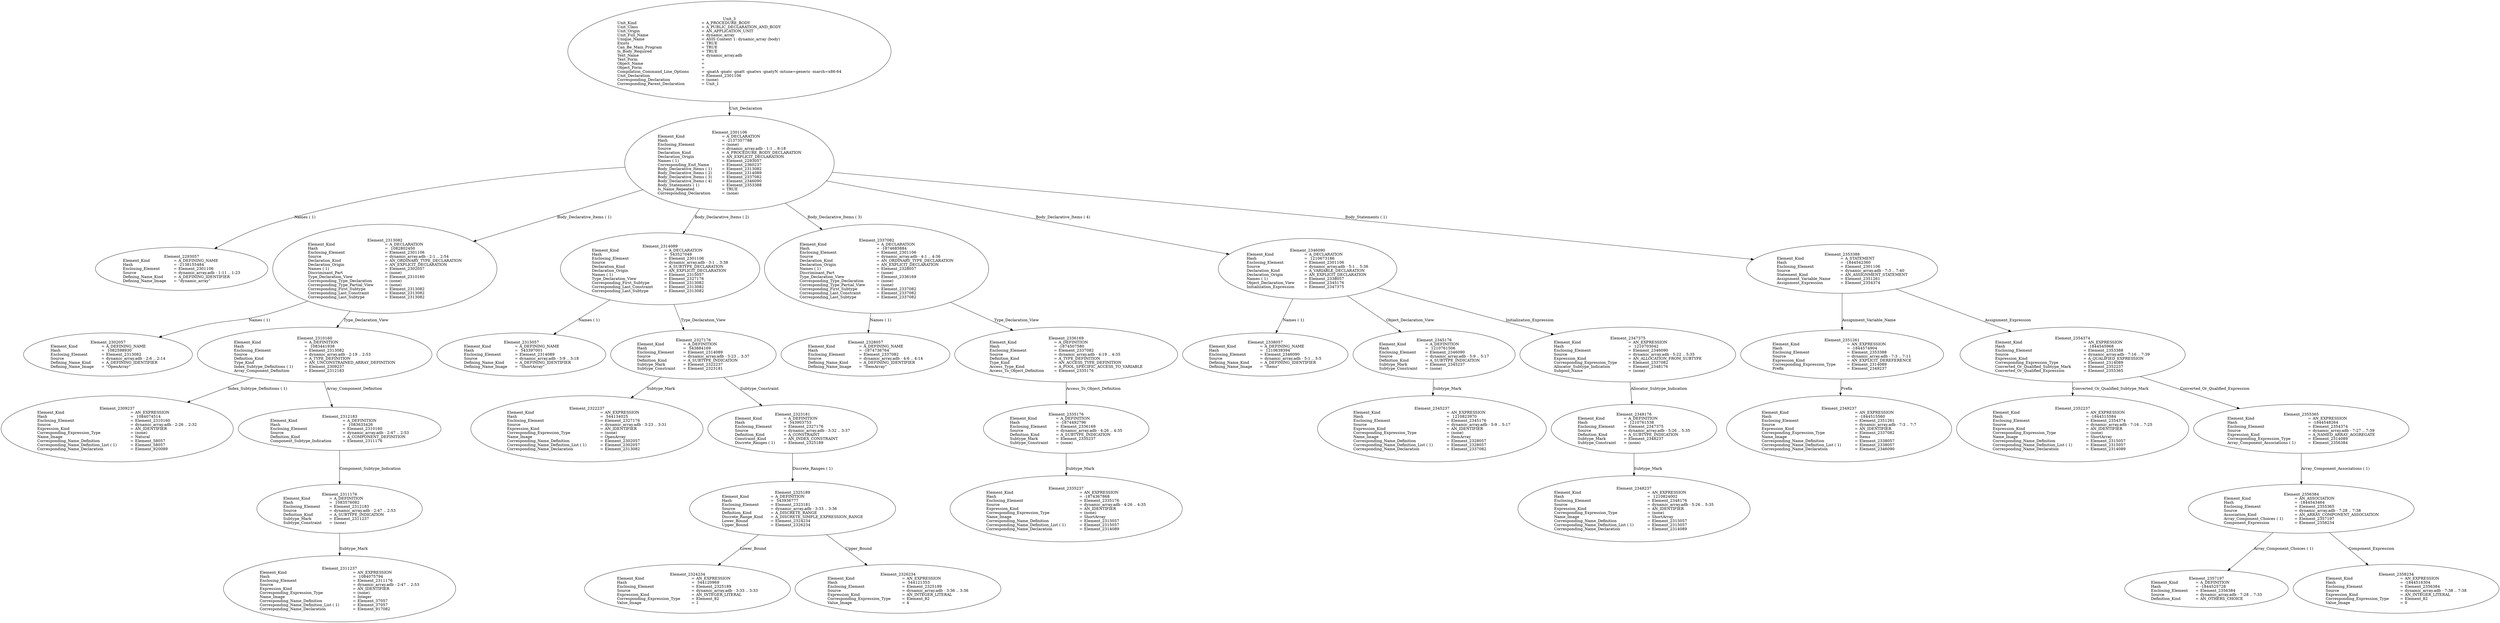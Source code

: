 digraph "dynamic_array.adt" {
  Unit_3 -> Element_2301106
      [ label=Unit_Declaration ];
  Unit_3
      [ label=<<TABLE BORDER="0" CELLBORDER="0" CELLSPACING="0" CELLPADDING="0"> 
          <TR><TD COLSPAN="3">Unit_3</TD></TR>
          <TR><TD ALIGN="LEFT">Unit_Kind   </TD><TD> = </TD><TD ALIGN="LEFT">A_PROCEDURE_BODY</TD></TR>
          <TR><TD ALIGN="LEFT">Unit_Class   </TD><TD> = </TD><TD ALIGN="LEFT">A_PUBLIC_DECLARATION_AND_BODY</TD></TR>
          <TR><TD ALIGN="LEFT">Unit_Origin   </TD><TD> = </TD><TD ALIGN="LEFT">AN_APPLICATION_UNIT</TD></TR>
          <TR><TD ALIGN="LEFT">Unit_Full_Name    </TD><TD> = </TD><TD ALIGN="LEFT">dynamic_array</TD></TR>
          <TR><TD ALIGN="LEFT">Unique_Name   </TD><TD> = </TD><TD ALIGN="LEFT">ASIS Context 1: dynamic_array (body)</TD></TR>
          <TR><TD ALIGN="LEFT">Exists  </TD><TD> = </TD><TD ALIGN="LEFT">TRUE</TD></TR>
          <TR><TD ALIGN="LEFT">Can_Be_Main_Program     </TD><TD> = </TD><TD ALIGN="LEFT">TRUE</TD></TR>
          <TR><TD ALIGN="LEFT">Is_Body_Required     </TD><TD> = </TD><TD ALIGN="LEFT">TRUE</TD></TR>
          <TR><TD ALIGN="LEFT">Text_Name   </TD><TD> = </TD><TD ALIGN="LEFT">dynamic_array.adb</TD></TR>
          <TR><TD ALIGN="LEFT">Text_Form   </TD><TD> = </TD><TD ALIGN="LEFT"></TD></TR>
          <TR><TD ALIGN="LEFT">Object_Name   </TD><TD> = </TD><TD ALIGN="LEFT"></TD></TR>
          <TR><TD ALIGN="LEFT">Object_Form   </TD><TD> = </TD><TD ALIGN="LEFT"></TD></TR>
          <TR><TD ALIGN="LEFT">Compilation_Command_Line_Options         </TD><TD> = </TD><TD ALIGN="LEFT">-gnatA -gnatc -gnatt -gnatws -gnatyN -mtune=generic -march=x86-64</TD></TR>
          <TR><TD ALIGN="LEFT">Unit_Declaration     </TD><TD> = </TD><TD ALIGN="LEFT">Element_2301106</TD></TR>
          <TR><TD ALIGN="LEFT">Corresponding_Declaration       </TD><TD> = </TD><TD ALIGN="LEFT">(none)</TD></TR>
          <TR><TD ALIGN="LEFT">Corresponding_Parent_Declaration         </TD><TD> = </TD><TD ALIGN="LEFT">Unit_1</TD></TR>
          </TABLE>> ];
  Element_2301106 -> Element_2293057
      [ label="Names ( 1)" ];
  Element_2301106 -> Element_2313082
      [ label="Body_Declarative_Items ( 1)" ];
  Element_2301106 -> Element_2314089
      [ label="Body_Declarative_Items ( 2)" ];
  Element_2301106 -> Element_2337082
      [ label="Body_Declarative_Items ( 3)" ];
  Element_2301106 -> Element_2346090
      [ label="Body_Declarative_Items ( 4)" ];
  Element_2301106 -> Element_2353388
      [ label="Body_Statements ( 1)" ];
  Element_2301106
      [ label=<<TABLE BORDER="0" CELLBORDER="0" CELLSPACING="0" CELLPADDING="0"> 
          <TR><TD COLSPAN="3">Element_2301106</TD></TR>
          <TR><TD ALIGN="LEFT">Element_Kind    </TD><TD> = </TD><TD ALIGN="LEFT">A_DECLARATION</TD></TR>
          <TR><TD ALIGN="LEFT">Hash  </TD><TD> = </TD><TD ALIGN="LEFT">-2137357788</TD></TR>
          <TR><TD ALIGN="LEFT">Enclosing_Element     </TD><TD> = </TD><TD ALIGN="LEFT">(none)</TD></TR>
          <TR><TD ALIGN="LEFT">Source  </TD><TD> = </TD><TD ALIGN="LEFT">dynamic_array.adb - 1:1 .. 8:18</TD></TR>
          <TR><TD ALIGN="LEFT">Declaration_Kind     </TD><TD> = </TD><TD ALIGN="LEFT">A_PROCEDURE_BODY_DECLARATION</TD></TR>
          <TR><TD ALIGN="LEFT">Declaration_Origin     </TD><TD> = </TD><TD ALIGN="LEFT">AN_EXPLICIT_DECLARATION</TD></TR>
          <TR><TD ALIGN="LEFT">Names ( 1)   </TD><TD> = </TD><TD ALIGN="LEFT">Element_2293057</TD></TR>
          <TR><TD ALIGN="LEFT">Corresponding_End_Name      </TD><TD> = </TD><TD ALIGN="LEFT">Element_2360237</TD></TR>
          <TR><TD ALIGN="LEFT">Body_Declarative_Items ( 1)       </TD><TD> = </TD><TD ALIGN="LEFT">Element_2313082</TD></TR>
          <TR><TD ALIGN="LEFT">Body_Declarative_Items ( 2)       </TD><TD> = </TD><TD ALIGN="LEFT">Element_2314089</TD></TR>
          <TR><TD ALIGN="LEFT">Body_Declarative_Items ( 3)       </TD><TD> = </TD><TD ALIGN="LEFT">Element_2337082</TD></TR>
          <TR><TD ALIGN="LEFT">Body_Declarative_Items ( 4)       </TD><TD> = </TD><TD ALIGN="LEFT">Element_2346090</TD></TR>
          <TR><TD ALIGN="LEFT">Body_Statements ( 1)      </TD><TD> = </TD><TD ALIGN="LEFT">Element_2353388</TD></TR>
          <TR><TD ALIGN="LEFT">Is_Name_Repeated     </TD><TD> = </TD><TD ALIGN="LEFT">TRUE</TD></TR>
          <TR><TD ALIGN="LEFT">Corresponding_Declaration       </TD><TD> = </TD><TD ALIGN="LEFT">(none)</TD></TR>
          </TABLE>> ];
  Element_2293057
      [ label=<<TABLE BORDER="0" CELLBORDER="0" CELLSPACING="0" CELLPADDING="0"> 
          <TR><TD COLSPAN="3">Element_2293057</TD></TR>
          <TR><TD ALIGN="LEFT">Element_Kind    </TD><TD> = </TD><TD ALIGN="LEFT">A_DEFINING_NAME</TD></TR>
          <TR><TD ALIGN="LEFT">Hash  </TD><TD> = </TD><TD ALIGN="LEFT">-2138155484</TD></TR>
          <TR><TD ALIGN="LEFT">Enclosing_Element     </TD><TD> = </TD><TD ALIGN="LEFT">Element_2301106</TD></TR>
          <TR><TD ALIGN="LEFT">Source  </TD><TD> = </TD><TD ALIGN="LEFT">dynamic_array.adb - 1:11 .. 1:23</TD></TR>
          <TR><TD ALIGN="LEFT">Defining_Name_Kind     </TD><TD> = </TD><TD ALIGN="LEFT">A_DEFINING_IDENTIFIER</TD></TR>
          <TR><TD ALIGN="LEFT">Defining_Name_Image     </TD><TD> = </TD><TD ALIGN="LEFT">"dynamic_array"</TD></TR>
          </TABLE>> ];
  Element_2313082 -> Element_2302057
      [ label="Names ( 1)" ];
  Element_2313082 -> Element_2310160
      [ label=Type_Declaration_View ];
  Element_2313082
      [ label=<<TABLE BORDER="0" CELLBORDER="0" CELLSPACING="0" CELLPADDING="0"> 
          <TR><TD COLSPAN="3">Element_2313082</TD></TR>
          <TR><TD ALIGN="LEFT">Element_Kind    </TD><TD> = </TD><TD ALIGN="LEFT">A_DECLARATION</TD></TR>
          <TR><TD ALIGN="LEFT">Hash  </TD><TD> = </TD><TD ALIGN="LEFT"> 1082802450</TD></TR>
          <TR><TD ALIGN="LEFT">Enclosing_Element     </TD><TD> = </TD><TD ALIGN="LEFT">Element_2301106</TD></TR>
          <TR><TD ALIGN="LEFT">Source  </TD><TD> = </TD><TD ALIGN="LEFT">dynamic_array.adb - 2:1 .. 2:54</TD></TR>
          <TR><TD ALIGN="LEFT">Declaration_Kind     </TD><TD> = </TD><TD ALIGN="LEFT">AN_ORDINARY_TYPE_DECLARATION</TD></TR>
          <TR><TD ALIGN="LEFT">Declaration_Origin     </TD><TD> = </TD><TD ALIGN="LEFT">AN_EXPLICIT_DECLARATION</TD></TR>
          <TR><TD ALIGN="LEFT">Names ( 1)   </TD><TD> = </TD><TD ALIGN="LEFT">Element_2302057</TD></TR>
          <TR><TD ALIGN="LEFT">Discriminant_Part     </TD><TD> = </TD><TD ALIGN="LEFT">(none)</TD></TR>
          <TR><TD ALIGN="LEFT">Type_Declaration_View      </TD><TD> = </TD><TD ALIGN="LEFT">Element_2310160</TD></TR>
          <TR><TD ALIGN="LEFT">Corresponding_Type_Declaration        </TD><TD> = </TD><TD ALIGN="LEFT">(none)</TD></TR>
          <TR><TD ALIGN="LEFT">Corresponding_Type_Partial_View        </TD><TD> = </TD><TD ALIGN="LEFT">(none)</TD></TR>
          <TR><TD ALIGN="LEFT">Corresponding_First_Subtype       </TD><TD> = </TD><TD ALIGN="LEFT">Element_2313082</TD></TR>
          <TR><TD ALIGN="LEFT">Corresponding_Last_Constraint        </TD><TD> = </TD><TD ALIGN="LEFT">Element_2313082</TD></TR>
          <TR><TD ALIGN="LEFT">Corresponding_Last_Subtype       </TD><TD> = </TD><TD ALIGN="LEFT">Element_2313082</TD></TR>
          </TABLE>> ];
  Element_2302057
      [ label=<<TABLE BORDER="0" CELLBORDER="0" CELLSPACING="0" CELLPADDING="0"> 
          <TR><TD COLSPAN="3">Element_2302057</TD></TR>
          <TR><TD ALIGN="LEFT">Element_Kind    </TD><TD> = </TD><TD ALIGN="LEFT">A_DEFINING_NAME</TD></TR>
          <TR><TD ALIGN="LEFT">Hash  </TD><TD> = </TD><TD ALIGN="LEFT"> 1082598930</TD></TR>
          <TR><TD ALIGN="LEFT">Enclosing_Element     </TD><TD> = </TD><TD ALIGN="LEFT">Element_2313082</TD></TR>
          <TR><TD ALIGN="LEFT">Source  </TD><TD> = </TD><TD ALIGN="LEFT">dynamic_array.adb - 2:6 .. 2:14</TD></TR>
          <TR><TD ALIGN="LEFT">Defining_Name_Kind     </TD><TD> = </TD><TD ALIGN="LEFT">A_DEFINING_IDENTIFIER</TD></TR>
          <TR><TD ALIGN="LEFT">Defining_Name_Image     </TD><TD> = </TD><TD ALIGN="LEFT">"OpenArray"</TD></TR>
          </TABLE>> ];
  Element_2310160 -> Element_2309237
      [ label="Index_Subtype_Definitions ( 1)" ];
  Element_2310160 -> Element_2312183
      [ label=Array_Component_Definition ];
  Element_2310160
      [ label=<<TABLE BORDER="0" CELLBORDER="0" CELLSPACING="0" CELLPADDING="0"> 
          <TR><TD COLSPAN="3">Element_2310160</TD></TR>
          <TR><TD ALIGN="LEFT">Element_Kind    </TD><TD> = </TD><TD ALIGN="LEFT">A_DEFINITION</TD></TR>
          <TR><TD ALIGN="LEFT">Hash  </TD><TD> = </TD><TD ALIGN="LEFT"> 1083441938</TD></TR>
          <TR><TD ALIGN="LEFT">Enclosing_Element     </TD><TD> = </TD><TD ALIGN="LEFT">Element_2313082</TD></TR>
          <TR><TD ALIGN="LEFT">Source  </TD><TD> = </TD><TD ALIGN="LEFT">dynamic_array.adb - 2:19 .. 2:53</TD></TR>
          <TR><TD ALIGN="LEFT">Definition_Kind    </TD><TD> = </TD><TD ALIGN="LEFT">A_TYPE_DEFINITION</TD></TR>
          <TR><TD ALIGN="LEFT">Type_Kind   </TD><TD> = </TD><TD ALIGN="LEFT">AN_UNCONSTRAINED_ARRAY_DEFINITION</TD></TR>
          <TR><TD ALIGN="LEFT">Index_Subtype_Definitions ( 1)        </TD><TD> = </TD><TD ALIGN="LEFT">Element_2309237</TD></TR>
          <TR><TD ALIGN="LEFT">Array_Component_Definition       </TD><TD> = </TD><TD ALIGN="LEFT">Element_2312183</TD></TR>
          </TABLE>> ];
  Element_2309237
      [ label=<<TABLE BORDER="0" CELLBORDER="0" CELLSPACING="0" CELLPADDING="0"> 
          <TR><TD COLSPAN="3">Element_2309237</TD></TR>
          <TR><TD ALIGN="LEFT">Element_Kind    </TD><TD> = </TD><TD ALIGN="LEFT">AN_EXPRESSION</TD></TR>
          <TR><TD ALIGN="LEFT">Hash  </TD><TD> = </TD><TD ALIGN="LEFT"> 1084074514</TD></TR>
          <TR><TD ALIGN="LEFT">Enclosing_Element     </TD><TD> = </TD><TD ALIGN="LEFT">Element_2310160</TD></TR>
          <TR><TD ALIGN="LEFT">Source  </TD><TD> = </TD><TD ALIGN="LEFT">dynamic_array.adb - 2:26 .. 2:32</TD></TR>
          <TR><TD ALIGN="LEFT">Expression_Kind    </TD><TD> = </TD><TD ALIGN="LEFT">AN_IDENTIFIER</TD></TR>
          <TR><TD ALIGN="LEFT">Corresponding_Expression_Type        </TD><TD> = </TD><TD ALIGN="LEFT">(none)</TD></TR>
          <TR><TD ALIGN="LEFT">Name_Image   </TD><TD> = </TD><TD ALIGN="LEFT">Natural</TD></TR>
          <TR><TD ALIGN="LEFT">Corresponding_Name_Definition        </TD><TD> = </TD><TD ALIGN="LEFT">Element_58057</TD></TR>
          <TR><TD ALIGN="LEFT">Corresponding_Name_Definition_List ( 1)          </TD><TD> = </TD><TD ALIGN="LEFT">Element_58057</TD></TR>
          <TR><TD ALIGN="LEFT">Corresponding_Name_Declaration        </TD><TD> = </TD><TD ALIGN="LEFT">Element_920089</TD></TR>
          </TABLE>> ];
  Element_2312183 -> Element_2311176
      [ label=Component_Subtype_Indication ];
  Element_2312183
      [ label=<<TABLE BORDER="0" CELLBORDER="0" CELLSPACING="0" CELLPADDING="0"> 
          <TR><TD COLSPAN="3">Element_2312183</TD></TR>
          <TR><TD ALIGN="LEFT">Element_Kind    </TD><TD> = </TD><TD ALIGN="LEFT">A_DEFINITION</TD></TR>
          <TR><TD ALIGN="LEFT">Hash  </TD><TD> = </TD><TD ALIGN="LEFT"> 1083633426</TD></TR>
          <TR><TD ALIGN="LEFT">Enclosing_Element     </TD><TD> = </TD><TD ALIGN="LEFT">Element_2310160</TD></TR>
          <TR><TD ALIGN="LEFT">Source  </TD><TD> = </TD><TD ALIGN="LEFT">dynamic_array.adb - 2:47 .. 2:53</TD></TR>
          <TR><TD ALIGN="LEFT">Definition_Kind    </TD><TD> = </TD><TD ALIGN="LEFT">A_COMPONENT_DEFINITION</TD></TR>
          <TR><TD ALIGN="LEFT">Component_Subtype_Indication        </TD><TD> = </TD><TD ALIGN="LEFT">Element_2311176</TD></TR>
          </TABLE>> ];
  Element_2311176 -> Element_2311237
      [ label=Subtype_Mark ];
  Element_2311176
      [ label=<<TABLE BORDER="0" CELLBORDER="0" CELLSPACING="0" CELLPADDING="0"> 
          <TR><TD COLSPAN="3">Element_2311176</TD></TR>
          <TR><TD ALIGN="LEFT">Element_Kind    </TD><TD> = </TD><TD ALIGN="LEFT">A_DEFINITION</TD></TR>
          <TR><TD ALIGN="LEFT">Hash  </TD><TD> = </TD><TD ALIGN="LEFT"> 1083576082</TD></TR>
          <TR><TD ALIGN="LEFT">Enclosing_Element     </TD><TD> = </TD><TD ALIGN="LEFT">Element_2312183</TD></TR>
          <TR><TD ALIGN="LEFT">Source  </TD><TD> = </TD><TD ALIGN="LEFT">dynamic_array.adb - 2:47 .. 2:53</TD></TR>
          <TR><TD ALIGN="LEFT">Definition_Kind    </TD><TD> = </TD><TD ALIGN="LEFT">A_SUBTYPE_INDICATION</TD></TR>
          <TR><TD ALIGN="LEFT">Subtype_Mark    </TD><TD> = </TD><TD ALIGN="LEFT">Element_2311237</TD></TR>
          <TR><TD ALIGN="LEFT">Subtype_Constraint     </TD><TD> = </TD><TD ALIGN="LEFT">(none)</TD></TR>
          </TABLE>> ];
  Element_2311237
      [ label=<<TABLE BORDER="0" CELLBORDER="0" CELLSPACING="0" CELLPADDING="0"> 
          <TR><TD COLSPAN="3">Element_2311237</TD></TR>
          <TR><TD ALIGN="LEFT">Element_Kind    </TD><TD> = </TD><TD ALIGN="LEFT">AN_EXPRESSION</TD></TR>
          <TR><TD ALIGN="LEFT">Hash  </TD><TD> = </TD><TD ALIGN="LEFT"> 1084075794</TD></TR>
          <TR><TD ALIGN="LEFT">Enclosing_Element     </TD><TD> = </TD><TD ALIGN="LEFT">Element_2311176</TD></TR>
          <TR><TD ALIGN="LEFT">Source  </TD><TD> = </TD><TD ALIGN="LEFT">dynamic_array.adb - 2:47 .. 2:53</TD></TR>
          <TR><TD ALIGN="LEFT">Expression_Kind    </TD><TD> = </TD><TD ALIGN="LEFT">AN_IDENTIFIER</TD></TR>
          <TR><TD ALIGN="LEFT">Corresponding_Expression_Type        </TD><TD> = </TD><TD ALIGN="LEFT">(none)</TD></TR>
          <TR><TD ALIGN="LEFT">Name_Image   </TD><TD> = </TD><TD ALIGN="LEFT">Integer</TD></TR>
          <TR><TD ALIGN="LEFT">Corresponding_Name_Definition        </TD><TD> = </TD><TD ALIGN="LEFT">Element_37057</TD></TR>
          <TR><TD ALIGN="LEFT">Corresponding_Name_Definition_List ( 1)          </TD><TD> = </TD><TD ALIGN="LEFT">Element_37057</TD></TR>
          <TR><TD ALIGN="LEFT">Corresponding_Name_Declaration        </TD><TD> = </TD><TD ALIGN="LEFT">Element_917082</TD></TR>
          </TABLE>> ];
  Element_2314089 -> Element_2315057
      [ label="Names ( 1)" ];
  Element_2314089 -> Element_2327176
      [ label=Type_Declaration_View ];
  Element_2314089
      [ label=<<TABLE BORDER="0" CELLBORDER="0" CELLSPACING="0" CELLPADDING="0"> 
          <TR><TD COLSPAN="3">Element_2314089</TD></TR>
          <TR><TD ALIGN="LEFT">Element_Kind    </TD><TD> = </TD><TD ALIGN="LEFT">A_DECLARATION</TD></TR>
          <TR><TD ALIGN="LEFT">Hash  </TD><TD> = </TD><TD ALIGN="LEFT"> 543527049</TD></TR>
          <TR><TD ALIGN="LEFT">Enclosing_Element     </TD><TD> = </TD><TD ALIGN="LEFT">Element_2301106</TD></TR>
          <TR><TD ALIGN="LEFT">Source  </TD><TD> = </TD><TD ALIGN="LEFT">dynamic_array.adb - 3:1 .. 3:38</TD></TR>
          <TR><TD ALIGN="LEFT">Declaration_Kind     </TD><TD> = </TD><TD ALIGN="LEFT">A_SUBTYPE_DECLARATION</TD></TR>
          <TR><TD ALIGN="LEFT">Declaration_Origin     </TD><TD> = </TD><TD ALIGN="LEFT">AN_EXPLICIT_DECLARATION</TD></TR>
          <TR><TD ALIGN="LEFT">Names ( 1)   </TD><TD> = </TD><TD ALIGN="LEFT">Element_2315057</TD></TR>
          <TR><TD ALIGN="LEFT">Type_Declaration_View      </TD><TD> = </TD><TD ALIGN="LEFT">Element_2327176</TD></TR>
          <TR><TD ALIGN="LEFT">Corresponding_First_Subtype       </TD><TD> = </TD><TD ALIGN="LEFT">Element_2313082</TD></TR>
          <TR><TD ALIGN="LEFT">Corresponding_Last_Constraint        </TD><TD> = </TD><TD ALIGN="LEFT">Element_2313082</TD></TR>
          <TR><TD ALIGN="LEFT">Corresponding_Last_Subtype       </TD><TD> = </TD><TD ALIGN="LEFT">Element_2313082</TD></TR>
          </TABLE>> ];
  Element_2315057
      [ label=<<TABLE BORDER="0" CELLBORDER="0" CELLSPACING="0" CELLPADDING="0"> 
          <TR><TD COLSPAN="3">Element_2315057</TD></TR>
          <TR><TD ALIGN="LEFT">Element_Kind    </TD><TD> = </TD><TD ALIGN="LEFT">A_DEFINING_NAME</TD></TR>
          <TR><TD ALIGN="LEFT">Hash  </TD><TD> = </TD><TD ALIGN="LEFT"> 543397001</TD></TR>
          <TR><TD ALIGN="LEFT">Enclosing_Element     </TD><TD> = </TD><TD ALIGN="LEFT">Element_2314089</TD></TR>
          <TR><TD ALIGN="LEFT">Source  </TD><TD> = </TD><TD ALIGN="LEFT">dynamic_array.adb - 3:9 .. 3:18</TD></TR>
          <TR><TD ALIGN="LEFT">Defining_Name_Kind     </TD><TD> = </TD><TD ALIGN="LEFT">A_DEFINING_IDENTIFIER</TD></TR>
          <TR><TD ALIGN="LEFT">Defining_Name_Image     </TD><TD> = </TD><TD ALIGN="LEFT">"ShortArray"</TD></TR>
          </TABLE>> ];
  Element_2327176 -> Element_2322237
      [ label=Subtype_Mark ];
  Element_2327176 -> Element_2323181
      [ label=Subtype_Constraint ];
  Element_2327176
      [ label=<<TABLE BORDER="0" CELLBORDER="0" CELLSPACING="0" CELLPADDING="0"> 
          <TR><TD COLSPAN="3">Element_2327176</TD></TR>
          <TR><TD ALIGN="LEFT">Element_Kind    </TD><TD> = </TD><TD ALIGN="LEFT">A_DEFINITION</TD></TR>
          <TR><TD ALIGN="LEFT">Hash  </TD><TD> = </TD><TD ALIGN="LEFT"> 543884169</TD></TR>
          <TR><TD ALIGN="LEFT">Enclosing_Element     </TD><TD> = </TD><TD ALIGN="LEFT">Element_2314089</TD></TR>
          <TR><TD ALIGN="LEFT">Source  </TD><TD> = </TD><TD ALIGN="LEFT">dynamic_array.adb - 3:23 .. 3:37</TD></TR>
          <TR><TD ALIGN="LEFT">Definition_Kind    </TD><TD> = </TD><TD ALIGN="LEFT">A_SUBTYPE_INDICATION</TD></TR>
          <TR><TD ALIGN="LEFT">Subtype_Mark    </TD><TD> = </TD><TD ALIGN="LEFT">Element_2322237</TD></TR>
          <TR><TD ALIGN="LEFT">Subtype_Constraint     </TD><TD> = </TD><TD ALIGN="LEFT">Element_2323181</TD></TR>
          </TABLE>> ];
  Element_2322237
      [ label=<<TABLE BORDER="0" CELLBORDER="0" CELLSPACING="0" CELLPADDING="0"> 
          <TR><TD COLSPAN="3">Element_2322237</TD></TR>
          <TR><TD ALIGN="LEFT">Element_Kind    </TD><TD> = </TD><TD ALIGN="LEFT">AN_EXPRESSION</TD></TR>
          <TR><TD ALIGN="LEFT">Hash  </TD><TD> = </TD><TD ALIGN="LEFT"> 544134025</TD></TR>
          <TR><TD ALIGN="LEFT">Enclosing_Element     </TD><TD> = </TD><TD ALIGN="LEFT">Element_2327176</TD></TR>
          <TR><TD ALIGN="LEFT">Source  </TD><TD> = </TD><TD ALIGN="LEFT">dynamic_array.adb - 3:23 .. 3:31</TD></TR>
          <TR><TD ALIGN="LEFT">Expression_Kind    </TD><TD> = </TD><TD ALIGN="LEFT">AN_IDENTIFIER</TD></TR>
          <TR><TD ALIGN="LEFT">Corresponding_Expression_Type        </TD><TD> = </TD><TD ALIGN="LEFT">(none)</TD></TR>
          <TR><TD ALIGN="LEFT">Name_Image   </TD><TD> = </TD><TD ALIGN="LEFT">OpenArray</TD></TR>
          <TR><TD ALIGN="LEFT">Corresponding_Name_Definition        </TD><TD> = </TD><TD ALIGN="LEFT">Element_2302057</TD></TR>
          <TR><TD ALIGN="LEFT">Corresponding_Name_Definition_List ( 1)          </TD><TD> = </TD><TD ALIGN="LEFT">Element_2302057</TD></TR>
          <TR><TD ALIGN="LEFT">Corresponding_Name_Declaration        </TD><TD> = </TD><TD ALIGN="LEFT">Element_2313082</TD></TR>
          </TABLE>> ];
  Element_2323181 -> Element_2325189
      [ label="Discrete_Ranges ( 1)" ];
  Element_2323181
      [ label=<<TABLE BORDER="0" CELLBORDER="0" CELLSPACING="0" CELLPADDING="0"> 
          <TR><TD COLSPAN="3">Element_2323181</TD></TR>
          <TR><TD ALIGN="LEFT">Element_Kind    </TD><TD> = </TD><TD ALIGN="LEFT">A_DEFINITION</TD></TR>
          <TR><TD ALIGN="LEFT">Hash  </TD><TD> = </TD><TD ALIGN="LEFT"> 543903753</TD></TR>
          <TR><TD ALIGN="LEFT">Enclosing_Element     </TD><TD> = </TD><TD ALIGN="LEFT">Element_2327176</TD></TR>
          <TR><TD ALIGN="LEFT">Source  </TD><TD> = </TD><TD ALIGN="LEFT">dynamic_array.adb - 3:32 .. 3:37</TD></TR>
          <TR><TD ALIGN="LEFT">Definition_Kind    </TD><TD> = </TD><TD ALIGN="LEFT">A_CONSTRAINT</TD></TR>
          <TR><TD ALIGN="LEFT">Constraint_Kind    </TD><TD> = </TD><TD ALIGN="LEFT">AN_INDEX_CONSTRAINT</TD></TR>
          <TR><TD ALIGN="LEFT">Discrete_Ranges ( 1)      </TD><TD> = </TD><TD ALIGN="LEFT">Element_2325189</TD></TR>
          </TABLE>> ];
  Element_2325189 -> Element_2324234
      [ label=Lower_Bound ];
  Element_2325189 -> Element_2326234
      [ label=Upper_Bound ];
  Element_2325189
      [ label=<<TABLE BORDER="0" CELLBORDER="0" CELLSPACING="0" CELLPADDING="0"> 
          <TR><TD COLSPAN="3">Element_2325189</TD></TR>
          <TR><TD ALIGN="LEFT">Element_Kind    </TD><TD> = </TD><TD ALIGN="LEFT">A_DEFINITION</TD></TR>
          <TR><TD ALIGN="LEFT">Hash  </TD><TD> = </TD><TD ALIGN="LEFT"> 543936777</TD></TR>
          <TR><TD ALIGN="LEFT">Enclosing_Element     </TD><TD> = </TD><TD ALIGN="LEFT">Element_2323181</TD></TR>
          <TR><TD ALIGN="LEFT">Source  </TD><TD> = </TD><TD ALIGN="LEFT">dynamic_array.adb - 3:33 .. 3:36</TD></TR>
          <TR><TD ALIGN="LEFT">Definition_Kind    </TD><TD> = </TD><TD ALIGN="LEFT">A_DISCRETE_RANGE</TD></TR>
          <TR><TD ALIGN="LEFT">Discrete_Range_Kind     </TD><TD> = </TD><TD ALIGN="LEFT">A_DISCRETE_SIMPLE_EXPRESSION_RANGE</TD></TR>
          <TR><TD ALIGN="LEFT">Lower_Bound   </TD><TD> = </TD><TD ALIGN="LEFT">Element_2324234</TD></TR>
          <TR><TD ALIGN="LEFT">Upper_Bound   </TD><TD> = </TD><TD ALIGN="LEFT">Element_2326234</TD></TR>
          </TABLE>> ];
  Element_2324234
      [ label=<<TABLE BORDER="0" CELLBORDER="0" CELLSPACING="0" CELLPADDING="0"> 
          <TR><TD COLSPAN="3">Element_2324234</TD></TR>
          <TR><TD ALIGN="LEFT">Element_Kind    </TD><TD> = </TD><TD ALIGN="LEFT">AN_EXPRESSION</TD></TR>
          <TR><TD ALIGN="LEFT">Hash  </TD><TD> = </TD><TD ALIGN="LEFT"> 544120969</TD></TR>
          <TR><TD ALIGN="LEFT">Enclosing_Element     </TD><TD> = </TD><TD ALIGN="LEFT">Element_2325189</TD></TR>
          <TR><TD ALIGN="LEFT">Source  </TD><TD> = </TD><TD ALIGN="LEFT">dynamic_array.adb - 3:33 .. 3:33</TD></TR>
          <TR><TD ALIGN="LEFT">Expression_Kind    </TD><TD> = </TD><TD ALIGN="LEFT">AN_INTEGER_LITERAL</TD></TR>
          <TR><TD ALIGN="LEFT">Corresponding_Expression_Type        </TD><TD> = </TD><TD ALIGN="LEFT">Element_82</TD></TR>
          <TR><TD ALIGN="LEFT">Value_Image   </TD><TD> = </TD><TD ALIGN="LEFT">1</TD></TR>
          </TABLE>> ];
  Element_2326234
      [ label=<<TABLE BORDER="0" CELLBORDER="0" CELLSPACING="0" CELLPADDING="0"> 
          <TR><TD COLSPAN="3">Element_2326234</TD></TR>
          <TR><TD ALIGN="LEFT">Element_Kind    </TD><TD> = </TD><TD ALIGN="LEFT">AN_EXPRESSION</TD></TR>
          <TR><TD ALIGN="LEFT">Hash  </TD><TD> = </TD><TD ALIGN="LEFT"> 544121353</TD></TR>
          <TR><TD ALIGN="LEFT">Enclosing_Element     </TD><TD> = </TD><TD ALIGN="LEFT">Element_2325189</TD></TR>
          <TR><TD ALIGN="LEFT">Source  </TD><TD> = </TD><TD ALIGN="LEFT">dynamic_array.adb - 3:36 .. 3:36</TD></TR>
          <TR><TD ALIGN="LEFT">Expression_Kind    </TD><TD> = </TD><TD ALIGN="LEFT">AN_INTEGER_LITERAL</TD></TR>
          <TR><TD ALIGN="LEFT">Corresponding_Expression_Type        </TD><TD> = </TD><TD ALIGN="LEFT">Element_82</TD></TR>
          <TR><TD ALIGN="LEFT">Value_Image   </TD><TD> = </TD><TD ALIGN="LEFT">4</TD></TR>
          </TABLE>> ];
  Element_2337082 -> Element_2328057
      [ label="Names ( 1)" ];
  Element_2337082 -> Element_2336169
      [ label=Type_Declaration_View ];
  Element_2337082
      [ label=<<TABLE BORDER="0" CELLBORDER="0" CELLSPACING="0" CELLPADDING="0"> 
          <TR><TD COLSPAN="3">Element_2337082</TD></TR>
          <TR><TD ALIGN="LEFT">Element_Kind    </TD><TD> = </TD><TD ALIGN="LEFT">A_DECLARATION</TD></TR>
          <TR><TD ALIGN="LEFT">Hash  </TD><TD> = </TD><TD ALIGN="LEFT">-1874685884</TD></TR>
          <TR><TD ALIGN="LEFT">Enclosing_Element     </TD><TD> = </TD><TD ALIGN="LEFT">Element_2301106</TD></TR>
          <TR><TD ALIGN="LEFT">Source  </TD><TD> = </TD><TD ALIGN="LEFT">dynamic_array.adb - 4:1 .. 4:36</TD></TR>
          <TR><TD ALIGN="LEFT">Declaration_Kind     </TD><TD> = </TD><TD ALIGN="LEFT">AN_ORDINARY_TYPE_DECLARATION</TD></TR>
          <TR><TD ALIGN="LEFT">Declaration_Origin     </TD><TD> = </TD><TD ALIGN="LEFT">AN_EXPLICIT_DECLARATION</TD></TR>
          <TR><TD ALIGN="LEFT">Names ( 1)   </TD><TD> = </TD><TD ALIGN="LEFT">Element_2328057</TD></TR>
          <TR><TD ALIGN="LEFT">Discriminant_Part     </TD><TD> = </TD><TD ALIGN="LEFT">(none)</TD></TR>
          <TR><TD ALIGN="LEFT">Type_Declaration_View      </TD><TD> = </TD><TD ALIGN="LEFT">Element_2336169</TD></TR>
          <TR><TD ALIGN="LEFT">Corresponding_Type_Declaration        </TD><TD> = </TD><TD ALIGN="LEFT">(none)</TD></TR>
          <TR><TD ALIGN="LEFT">Corresponding_Type_Partial_View        </TD><TD> = </TD><TD ALIGN="LEFT">(none)</TD></TR>
          <TR><TD ALIGN="LEFT">Corresponding_First_Subtype       </TD><TD> = </TD><TD ALIGN="LEFT">Element_2337082</TD></TR>
          <TR><TD ALIGN="LEFT">Corresponding_Last_Constraint        </TD><TD> = </TD><TD ALIGN="LEFT">Element_2337082</TD></TR>
          <TR><TD ALIGN="LEFT">Corresponding_Last_Subtype       </TD><TD> = </TD><TD ALIGN="LEFT">Element_2337082</TD></TR>
          </TABLE>> ];
  Element_2328057
      [ label=<<TABLE BORDER="0" CELLBORDER="0" CELLSPACING="0" CELLPADDING="0"> 
          <TR><TD COLSPAN="3">Element_2328057</TD></TR>
          <TR><TD ALIGN="LEFT">Element_Kind    </TD><TD> = </TD><TD ALIGN="LEFT">A_DEFINING_NAME</TD></TR>
          <TR><TD ALIGN="LEFT">Hash  </TD><TD> = </TD><TD ALIGN="LEFT">-1874736764</TD></TR>
          <TR><TD ALIGN="LEFT">Enclosing_Element     </TD><TD> = </TD><TD ALIGN="LEFT">Element_2337082</TD></TR>
          <TR><TD ALIGN="LEFT">Source  </TD><TD> = </TD><TD ALIGN="LEFT">dynamic_array.adb - 4:6 .. 4:14</TD></TR>
          <TR><TD ALIGN="LEFT">Defining_Name_Kind     </TD><TD> = </TD><TD ALIGN="LEFT">A_DEFINING_IDENTIFIER</TD></TR>
          <TR><TD ALIGN="LEFT">Defining_Name_Image     </TD><TD> = </TD><TD ALIGN="LEFT">"ItemArray"</TD></TR>
          </TABLE>> ];
  Element_2336169 -> Element_2335176
      [ label=Access_To_Object_Definition ];
  Element_2336169
      [ label=<<TABLE BORDER="0" CELLBORDER="0" CELLSPACING="0" CELLPADDING="0"> 
          <TR><TD COLSPAN="3">Element_2336169</TD></TR>
          <TR><TD ALIGN="LEFT">Element_Kind    </TD><TD> = </TD><TD ALIGN="LEFT">A_DEFINITION</TD></TR>
          <TR><TD ALIGN="LEFT">Hash  </TD><TD> = </TD><TD ALIGN="LEFT">-1874507580</TD></TR>
          <TR><TD ALIGN="LEFT">Enclosing_Element     </TD><TD> = </TD><TD ALIGN="LEFT">Element_2337082</TD></TR>
          <TR><TD ALIGN="LEFT">Source  </TD><TD> = </TD><TD ALIGN="LEFT">dynamic_array.adb - 4:19 .. 4:35</TD></TR>
          <TR><TD ALIGN="LEFT">Definition_Kind    </TD><TD> = </TD><TD ALIGN="LEFT">A_TYPE_DEFINITION</TD></TR>
          <TR><TD ALIGN="LEFT">Type_Kind   </TD><TD> = </TD><TD ALIGN="LEFT">AN_ACCESS_TYPE_DEFINITION</TD></TR>
          <TR><TD ALIGN="LEFT">Access_Type_Kind     </TD><TD> = </TD><TD ALIGN="LEFT">A_POOL_SPECIFIC_ACCESS_TO_VARIABLE</TD></TR>
          <TR><TD ALIGN="LEFT">Access_To_Object_Definition       </TD><TD> = </TD><TD ALIGN="LEFT">Element_2335176</TD></TR>
          </TABLE>> ];
  Element_2335176 -> Element_2335237
      [ label=Subtype_Mark ];
  Element_2335176
      [ label=<<TABLE BORDER="0" CELLBORDER="0" CELLSPACING="0" CELLPADDING="0"> 
          <TR><TD COLSPAN="3">Element_2335176</TD></TR>
          <TR><TD ALIGN="LEFT">Element_Kind    </TD><TD> = </TD><TD ALIGN="LEFT">A_DEFINITION</TD></TR>
          <TR><TD ALIGN="LEFT">Hash  </TD><TD> = </TD><TD ALIGN="LEFT">-1874492796</TD></TR>
          <TR><TD ALIGN="LEFT">Enclosing_Element     </TD><TD> = </TD><TD ALIGN="LEFT">Element_2336169</TD></TR>
          <TR><TD ALIGN="LEFT">Source  </TD><TD> = </TD><TD ALIGN="LEFT">dynamic_array.adb - 4:26 .. 4:35</TD></TR>
          <TR><TD ALIGN="LEFT">Definition_Kind    </TD><TD> = </TD><TD ALIGN="LEFT">A_SUBTYPE_INDICATION</TD></TR>
          <TR><TD ALIGN="LEFT">Subtype_Mark    </TD><TD> = </TD><TD ALIGN="LEFT">Element_2335237</TD></TR>
          <TR><TD ALIGN="LEFT">Subtype_Constraint     </TD><TD> = </TD><TD ALIGN="LEFT">(none)</TD></TR>
          </TABLE>> ];
  Element_2335237
      [ label=<<TABLE BORDER="0" CELLBORDER="0" CELLSPACING="0" CELLPADDING="0"> 
          <TR><TD COLSPAN="3">Element_2335237</TD></TR>
          <TR><TD ALIGN="LEFT">Element_Kind    </TD><TD> = </TD><TD ALIGN="LEFT">AN_EXPRESSION</TD></TR>
          <TR><TD ALIGN="LEFT">Hash  </TD><TD> = </TD><TD ALIGN="LEFT">-1874367868</TD></TR>
          <TR><TD ALIGN="LEFT">Enclosing_Element     </TD><TD> = </TD><TD ALIGN="LEFT">Element_2335176</TD></TR>
          <TR><TD ALIGN="LEFT">Source  </TD><TD> = </TD><TD ALIGN="LEFT">dynamic_array.adb - 4:26 .. 4:35</TD></TR>
          <TR><TD ALIGN="LEFT">Expression_Kind    </TD><TD> = </TD><TD ALIGN="LEFT">AN_IDENTIFIER</TD></TR>
          <TR><TD ALIGN="LEFT">Corresponding_Expression_Type        </TD><TD> = </TD><TD ALIGN="LEFT">(none)</TD></TR>
          <TR><TD ALIGN="LEFT">Name_Image   </TD><TD> = </TD><TD ALIGN="LEFT">ShortArray</TD></TR>
          <TR><TD ALIGN="LEFT">Corresponding_Name_Definition        </TD><TD> = </TD><TD ALIGN="LEFT">Element_2315057</TD></TR>
          <TR><TD ALIGN="LEFT">Corresponding_Name_Definition_List ( 1)          </TD><TD> = </TD><TD ALIGN="LEFT">Element_2315057</TD></TR>
          <TR><TD ALIGN="LEFT">Corresponding_Name_Declaration        </TD><TD> = </TD><TD ALIGN="LEFT">Element_2314089</TD></TR>
          </TABLE>> ];
  Element_2346090 -> Element_2338057
      [ label="Names ( 1)" ];
  Element_2346090 -> Element_2345176
      [ label=Object_Declaration_View ];
  Element_2346090 -> Element_2347375
      [ label=Initialization_Expression ];
  Element_2346090
      [ label=<<TABLE BORDER="0" CELLBORDER="0" CELLSPACING="0" CELLPADDING="0"> 
          <TR><TD COLSPAN="3">Element_2346090</TD></TR>
          <TR><TD ALIGN="LEFT">Element_Kind    </TD><TD> = </TD><TD ALIGN="LEFT">A_DECLARATION</TD></TR>
          <TR><TD ALIGN="LEFT">Hash  </TD><TD> = </TD><TD ALIGN="LEFT"> 1210673186</TD></TR>
          <TR><TD ALIGN="LEFT">Enclosing_Element     </TD><TD> = </TD><TD ALIGN="LEFT">Element_2301106</TD></TR>
          <TR><TD ALIGN="LEFT">Source  </TD><TD> = </TD><TD ALIGN="LEFT">dynamic_array.adb - 5:1 .. 5:36</TD></TR>
          <TR><TD ALIGN="LEFT">Declaration_Kind     </TD><TD> = </TD><TD ALIGN="LEFT">A_VARIABLE_DECLARATION</TD></TR>
          <TR><TD ALIGN="LEFT">Declaration_Origin     </TD><TD> = </TD><TD ALIGN="LEFT">AN_EXPLICIT_DECLARATION</TD></TR>
          <TR><TD ALIGN="LEFT">Names ( 1)   </TD><TD> = </TD><TD ALIGN="LEFT">Element_2338057</TD></TR>
          <TR><TD ALIGN="LEFT">Object_Declaration_View      </TD><TD> = </TD><TD ALIGN="LEFT">Element_2345176</TD></TR>
          <TR><TD ALIGN="LEFT">Initialization_Expression       </TD><TD> = </TD><TD ALIGN="LEFT">Element_2347375</TD></TR>
          </TABLE>> ];
  Element_2338057
      [ label=<<TABLE BORDER="0" CELLBORDER="0" CELLSPACING="0" CELLPADDING="0"> 
          <TR><TD COLSPAN="3">Element_2338057</TD></TR>
          <TR><TD ALIGN="LEFT">Element_Kind    </TD><TD> = </TD><TD ALIGN="LEFT">A_DEFINING_NAME</TD></TR>
          <TR><TD ALIGN="LEFT">Hash  </TD><TD> = </TD><TD ALIGN="LEFT"> 1210639394</TD></TR>
          <TR><TD ALIGN="LEFT">Enclosing_Element     </TD><TD> = </TD><TD ALIGN="LEFT">Element_2346090</TD></TR>
          <TR><TD ALIGN="LEFT">Source  </TD><TD> = </TD><TD ALIGN="LEFT">dynamic_array.adb - 5:1 .. 5:5</TD></TR>
          <TR><TD ALIGN="LEFT">Defining_Name_Kind     </TD><TD> = </TD><TD ALIGN="LEFT">A_DEFINING_IDENTIFIER</TD></TR>
          <TR><TD ALIGN="LEFT">Defining_Name_Image     </TD><TD> = </TD><TD ALIGN="LEFT">"Items"</TD></TR>
          </TABLE>> ];
  Element_2345176 -> Element_2345237
      [ label=Subtype_Mark ];
  Element_2345176
      [ label=<<TABLE BORDER="0" CELLBORDER="0" CELLSPACING="0" CELLPADDING="0"> 
          <TR><TD COLSPAN="3">Element_2345176</TD></TR>
          <TR><TD ALIGN="LEFT">Element_Kind    </TD><TD> = </TD><TD ALIGN="LEFT">A_DEFINITION</TD></TR>
          <TR><TD ALIGN="LEFT">Hash  </TD><TD> = </TD><TD ALIGN="LEFT"> 1210761506</TD></TR>
          <TR><TD ALIGN="LEFT">Enclosing_Element     </TD><TD> = </TD><TD ALIGN="LEFT">Element_2346090</TD></TR>
          <TR><TD ALIGN="LEFT">Source  </TD><TD> = </TD><TD ALIGN="LEFT">dynamic_array.adb - 5:9 .. 5:17</TD></TR>
          <TR><TD ALIGN="LEFT">Definition_Kind    </TD><TD> = </TD><TD ALIGN="LEFT">A_SUBTYPE_INDICATION</TD></TR>
          <TR><TD ALIGN="LEFT">Subtype_Mark    </TD><TD> = </TD><TD ALIGN="LEFT">Element_2345237</TD></TR>
          <TR><TD ALIGN="LEFT">Subtype_Constraint     </TD><TD> = </TD><TD ALIGN="LEFT">(none)</TD></TR>
          </TABLE>> ];
  Element_2345237
      [ label=<<TABLE BORDER="0" CELLBORDER="0" CELLSPACING="0" CELLPADDING="0"> 
          <TR><TD COLSPAN="3">Element_2345237</TD></TR>
          <TR><TD ALIGN="LEFT">Element_Kind    </TD><TD> = </TD><TD ALIGN="LEFT">AN_EXPRESSION</TD></TR>
          <TR><TD ALIGN="LEFT">Hash  </TD><TD> = </TD><TD ALIGN="LEFT"> 1210823970</TD></TR>
          <TR><TD ALIGN="LEFT">Enclosing_Element     </TD><TD> = </TD><TD ALIGN="LEFT">Element_2345176</TD></TR>
          <TR><TD ALIGN="LEFT">Source  </TD><TD> = </TD><TD ALIGN="LEFT">dynamic_array.adb - 5:9 .. 5:17</TD></TR>
          <TR><TD ALIGN="LEFT">Expression_Kind    </TD><TD> = </TD><TD ALIGN="LEFT">AN_IDENTIFIER</TD></TR>
          <TR><TD ALIGN="LEFT">Corresponding_Expression_Type        </TD><TD> = </TD><TD ALIGN="LEFT">(none)</TD></TR>
          <TR><TD ALIGN="LEFT">Name_Image   </TD><TD> = </TD><TD ALIGN="LEFT">ItemArray</TD></TR>
          <TR><TD ALIGN="LEFT">Corresponding_Name_Definition        </TD><TD> = </TD><TD ALIGN="LEFT">Element_2328057</TD></TR>
          <TR><TD ALIGN="LEFT">Corresponding_Name_Definition_List ( 1)          </TD><TD> = </TD><TD ALIGN="LEFT">Element_2328057</TD></TR>
          <TR><TD ALIGN="LEFT">Corresponding_Name_Declaration        </TD><TD> = </TD><TD ALIGN="LEFT">Element_2337082</TD></TR>
          </TABLE>> ];
  Element_2347375 -> Element_2348176
      [ label=Allocator_Subtype_Indication ];
  Element_2347375
      [ label=<<TABLE BORDER="0" CELLBORDER="0" CELLSPACING="0" CELLPADDING="0"> 
          <TR><TD COLSPAN="3">Element_2347375</TD></TR>
          <TR><TD ALIGN="LEFT">Element_Kind    </TD><TD> = </TD><TD ALIGN="LEFT">AN_EXPRESSION</TD></TR>
          <TR><TD ALIGN="LEFT">Hash  </TD><TD> = </TD><TD ALIGN="LEFT"> 1210703042</TD></TR>
          <TR><TD ALIGN="LEFT">Enclosing_Element     </TD><TD> = </TD><TD ALIGN="LEFT">Element_2346090</TD></TR>
          <TR><TD ALIGN="LEFT">Source  </TD><TD> = </TD><TD ALIGN="LEFT">dynamic_array.adb - 5:22 .. 5:35</TD></TR>
          <TR><TD ALIGN="LEFT">Expression_Kind    </TD><TD> = </TD><TD ALIGN="LEFT">AN_ALLOCATION_FROM_SUBTYPE</TD></TR>
          <TR><TD ALIGN="LEFT">Corresponding_Expression_Type        </TD><TD> = </TD><TD ALIGN="LEFT">Element_2337082</TD></TR>
          <TR><TD ALIGN="LEFT">Allocator_Subtype_Indication        </TD><TD> = </TD><TD ALIGN="LEFT">Element_2348176</TD></TR>
          <TR><TD ALIGN="LEFT">Subpool_Name    </TD><TD> = </TD><TD ALIGN="LEFT">(none)</TD></TR>
          </TABLE>> ];
  Element_2348176 -> Element_2348237
      [ label=Subtype_Mark ];
  Element_2348176
      [ label=<<TABLE BORDER="0" CELLBORDER="0" CELLSPACING="0" CELLPADDING="0"> 
          <TR><TD COLSPAN="3">Element_2348176</TD></TR>
          <TR><TD ALIGN="LEFT">Element_Kind    </TD><TD> = </TD><TD ALIGN="LEFT">A_DEFINITION</TD></TR>
          <TR><TD ALIGN="LEFT">Hash  </TD><TD> = </TD><TD ALIGN="LEFT"> 1210761538</TD></TR>
          <TR><TD ALIGN="LEFT">Enclosing_Element     </TD><TD> = </TD><TD ALIGN="LEFT">Element_2347375</TD></TR>
          <TR><TD ALIGN="LEFT">Source  </TD><TD> = </TD><TD ALIGN="LEFT">dynamic_array.adb - 5:26 .. 5:35</TD></TR>
          <TR><TD ALIGN="LEFT">Definition_Kind    </TD><TD> = </TD><TD ALIGN="LEFT">A_SUBTYPE_INDICATION</TD></TR>
          <TR><TD ALIGN="LEFT">Subtype_Mark    </TD><TD> = </TD><TD ALIGN="LEFT">Element_2348237</TD></TR>
          <TR><TD ALIGN="LEFT">Subtype_Constraint     </TD><TD> = </TD><TD ALIGN="LEFT">(none)</TD></TR>
          </TABLE>> ];
  Element_2348237
      [ label=<<TABLE BORDER="0" CELLBORDER="0" CELLSPACING="0" CELLPADDING="0"> 
          <TR><TD COLSPAN="3">Element_2348237</TD></TR>
          <TR><TD ALIGN="LEFT">Element_Kind    </TD><TD> = </TD><TD ALIGN="LEFT">AN_EXPRESSION</TD></TR>
          <TR><TD ALIGN="LEFT">Hash  </TD><TD> = </TD><TD ALIGN="LEFT"> 1210824002</TD></TR>
          <TR><TD ALIGN="LEFT">Enclosing_Element     </TD><TD> = </TD><TD ALIGN="LEFT">Element_2348176</TD></TR>
          <TR><TD ALIGN="LEFT">Source  </TD><TD> = </TD><TD ALIGN="LEFT">dynamic_array.adb - 5:26 .. 5:35</TD></TR>
          <TR><TD ALIGN="LEFT">Expression_Kind    </TD><TD> = </TD><TD ALIGN="LEFT">AN_IDENTIFIER</TD></TR>
          <TR><TD ALIGN="LEFT">Corresponding_Expression_Type        </TD><TD> = </TD><TD ALIGN="LEFT">(none)</TD></TR>
          <TR><TD ALIGN="LEFT">Name_Image   </TD><TD> = </TD><TD ALIGN="LEFT">ShortArray</TD></TR>
          <TR><TD ALIGN="LEFT">Corresponding_Name_Definition        </TD><TD> = </TD><TD ALIGN="LEFT">Element_2315057</TD></TR>
          <TR><TD ALIGN="LEFT">Corresponding_Name_Definition_List ( 1)          </TD><TD> = </TD><TD ALIGN="LEFT">Element_2315057</TD></TR>
          <TR><TD ALIGN="LEFT">Corresponding_Name_Declaration        </TD><TD> = </TD><TD ALIGN="LEFT">Element_2314089</TD></TR>
          </TABLE>> ];
  Element_2353388 -> Element_2351261
      [ label=Assignment_Variable_Name ];
  Element_2353388 -> Element_2354374
      [ label=Assignment_Expression ];
  Element_2353388
      [ label=<<TABLE BORDER="0" CELLBORDER="0" CELLSPACING="0" CELLPADDING="0"> 
          <TR><TD COLSPAN="3">Element_2353388</TD></TR>
          <TR><TD ALIGN="LEFT">Element_Kind    </TD><TD> = </TD><TD ALIGN="LEFT">A_STATEMENT</TD></TR>
          <TR><TD ALIGN="LEFT">Hash  </TD><TD> = </TD><TD ALIGN="LEFT">-1844542360</TD></TR>
          <TR><TD ALIGN="LEFT">Enclosing_Element     </TD><TD> = </TD><TD ALIGN="LEFT">Element_2301106</TD></TR>
          <TR><TD ALIGN="LEFT">Source  </TD><TD> = </TD><TD ALIGN="LEFT">dynamic_array.adb - 7:3 .. 7:40</TD></TR>
          <TR><TD ALIGN="LEFT">Statement_Kind    </TD><TD> = </TD><TD ALIGN="LEFT">AN_ASSIGNMENT_STATEMENT</TD></TR>
          <TR><TD ALIGN="LEFT">Assignment_Variable_Name       </TD><TD> = </TD><TD ALIGN="LEFT">Element_2351261</TD></TR>
          <TR><TD ALIGN="LEFT">Assignment_Expression      </TD><TD> = </TD><TD ALIGN="LEFT">Element_2354374</TD></TR>
          </TABLE>> ];
  Element_2351261 -> Element_2349237
      [ label=Prefix ];
  Element_2351261
      [ label=<<TABLE BORDER="0" CELLBORDER="0" CELLSPACING="0" CELLPADDING="0"> 
          <TR><TD COLSPAN="3">Element_2351261</TD></TR>
          <TR><TD ALIGN="LEFT">Element_Kind    </TD><TD> = </TD><TD ALIGN="LEFT">AN_EXPRESSION</TD></TR>
          <TR><TD ALIGN="LEFT">Hash  </TD><TD> = </TD><TD ALIGN="LEFT">-1844574904</TD></TR>
          <TR><TD ALIGN="LEFT">Enclosing_Element     </TD><TD> = </TD><TD ALIGN="LEFT">Element_2353388</TD></TR>
          <TR><TD ALIGN="LEFT">Source  </TD><TD> = </TD><TD ALIGN="LEFT">dynamic_array.adb - 7:3 .. 7:11</TD></TR>
          <TR><TD ALIGN="LEFT">Expression_Kind    </TD><TD> = </TD><TD ALIGN="LEFT">AN_EXPLICIT_DEREFERENCE</TD></TR>
          <TR><TD ALIGN="LEFT">Corresponding_Expression_Type        </TD><TD> = </TD><TD ALIGN="LEFT">Element_2314089</TD></TR>
          <TR><TD ALIGN="LEFT">Prefix  </TD><TD> = </TD><TD ALIGN="LEFT">Element_2349237</TD></TR>
          </TABLE>> ];
  Element_2349237
      [ label=<<TABLE BORDER="0" CELLBORDER="0" CELLSPACING="0" CELLPADDING="0"> 
          <TR><TD COLSPAN="3">Element_2349237</TD></TR>
          <TR><TD ALIGN="LEFT">Element_Kind    </TD><TD> = </TD><TD ALIGN="LEFT">AN_EXPRESSION</TD></TR>
          <TR><TD ALIGN="LEFT">Hash  </TD><TD> = </TD><TD ALIGN="LEFT">-1844515560</TD></TR>
          <TR><TD ALIGN="LEFT">Enclosing_Element     </TD><TD> = </TD><TD ALIGN="LEFT">Element_2351261</TD></TR>
          <TR><TD ALIGN="LEFT">Source  </TD><TD> = </TD><TD ALIGN="LEFT">dynamic_array.adb - 7:3 .. 7:7</TD></TR>
          <TR><TD ALIGN="LEFT">Expression_Kind    </TD><TD> = </TD><TD ALIGN="LEFT">AN_IDENTIFIER</TD></TR>
          <TR><TD ALIGN="LEFT">Corresponding_Expression_Type        </TD><TD> = </TD><TD ALIGN="LEFT">Element_2337082</TD></TR>
          <TR><TD ALIGN="LEFT">Name_Image   </TD><TD> = </TD><TD ALIGN="LEFT">Items</TD></TR>
          <TR><TD ALIGN="LEFT">Corresponding_Name_Definition        </TD><TD> = </TD><TD ALIGN="LEFT">Element_2338057</TD></TR>
          <TR><TD ALIGN="LEFT">Corresponding_Name_Definition_List ( 1)          </TD><TD> = </TD><TD ALIGN="LEFT">Element_2338057</TD></TR>
          <TR><TD ALIGN="LEFT">Corresponding_Name_Declaration        </TD><TD> = </TD><TD ALIGN="LEFT">Element_2346090</TD></TR>
          </TABLE>> ];
  Element_2354374 -> Element_2352237
      [ label=Converted_Or_Qualified_Subtype_Mark ];
  Element_2354374 -> Element_2355365
      [ label=Converted_Or_Qualified_Expression ];
  Element_2354374
      [ label=<<TABLE BORDER="0" CELLBORDER="0" CELLSPACING="0" CELLPADDING="0"> 
          <TR><TD COLSPAN="3">Element_2354374</TD></TR>
          <TR><TD ALIGN="LEFT">Element_Kind    </TD><TD> = </TD><TD ALIGN="LEFT">AN_EXPRESSION</TD></TR>
          <TR><TD ALIGN="LEFT">Hash  </TD><TD> = </TD><TD ALIGN="LEFT">-1844545968</TD></TR>
          <TR><TD ALIGN="LEFT">Enclosing_Element     </TD><TD> = </TD><TD ALIGN="LEFT">Element_2353388</TD></TR>
          <TR><TD ALIGN="LEFT">Source  </TD><TD> = </TD><TD ALIGN="LEFT">dynamic_array.adb - 7:16 .. 7:39</TD></TR>
          <TR><TD ALIGN="LEFT">Expression_Kind    </TD><TD> = </TD><TD ALIGN="LEFT">A_QUALIFIED_EXPRESSION</TD></TR>
          <TR><TD ALIGN="LEFT">Corresponding_Expression_Type        </TD><TD> = </TD><TD ALIGN="LEFT">Element_2314089</TD></TR>
          <TR><TD ALIGN="LEFT">Converted_Or_Qualified_Subtype_Mark         </TD><TD> = </TD><TD ALIGN="LEFT">Element_2352237</TD></TR>
          <TR><TD ALIGN="LEFT">Converted_Or_Qualified_Expression         </TD><TD> = </TD><TD ALIGN="LEFT">Element_2355365</TD></TR>
          </TABLE>> ];
  Element_2352237
      [ label=<<TABLE BORDER="0" CELLBORDER="0" CELLSPACING="0" CELLPADDING="0"> 
          <TR><TD COLSPAN="3">Element_2352237</TD></TR>
          <TR><TD ALIGN="LEFT">Element_Kind    </TD><TD> = </TD><TD ALIGN="LEFT">AN_EXPRESSION</TD></TR>
          <TR><TD ALIGN="LEFT">Hash  </TD><TD> = </TD><TD ALIGN="LEFT">-1844515584</TD></TR>
          <TR><TD ALIGN="LEFT">Enclosing_Element     </TD><TD> = </TD><TD ALIGN="LEFT">Element_2354374</TD></TR>
          <TR><TD ALIGN="LEFT">Source  </TD><TD> = </TD><TD ALIGN="LEFT">dynamic_array.adb - 7:16 .. 7:25</TD></TR>
          <TR><TD ALIGN="LEFT">Expression_Kind    </TD><TD> = </TD><TD ALIGN="LEFT">AN_IDENTIFIER</TD></TR>
          <TR><TD ALIGN="LEFT">Corresponding_Expression_Type        </TD><TD> = </TD><TD ALIGN="LEFT">(none)</TD></TR>
          <TR><TD ALIGN="LEFT">Name_Image   </TD><TD> = </TD><TD ALIGN="LEFT">ShortArray</TD></TR>
          <TR><TD ALIGN="LEFT">Corresponding_Name_Definition        </TD><TD> = </TD><TD ALIGN="LEFT">Element_2315057</TD></TR>
          <TR><TD ALIGN="LEFT">Corresponding_Name_Definition_List ( 1)          </TD><TD> = </TD><TD ALIGN="LEFT">Element_2315057</TD></TR>
          <TR><TD ALIGN="LEFT">Corresponding_Name_Declaration        </TD><TD> = </TD><TD ALIGN="LEFT">Element_2314089</TD></TR>
          </TABLE>> ];
  Element_2355365 -> Element_2356384
      [ label="Array_Component_Associations ( 1)" ];
  Element_2355365
      [ label=<<TABLE BORDER="0" CELLBORDER="0" CELLSPACING="0" CELLPADDING="0"> 
          <TR><TD COLSPAN="3">Element_2355365</TD></TR>
          <TR><TD ALIGN="LEFT">Element_Kind    </TD><TD> = </TD><TD ALIGN="LEFT">AN_EXPRESSION</TD></TR>
          <TR><TD ALIGN="LEFT">Hash  </TD><TD> = </TD><TD ALIGN="LEFT">-1844548264</TD></TR>
          <TR><TD ALIGN="LEFT">Enclosing_Element     </TD><TD> = </TD><TD ALIGN="LEFT">Element_2354374</TD></TR>
          <TR><TD ALIGN="LEFT">Source  </TD><TD> = </TD><TD ALIGN="LEFT">dynamic_array.adb - 7:27 .. 7:39</TD></TR>
          <TR><TD ALIGN="LEFT">Expression_Kind    </TD><TD> = </TD><TD ALIGN="LEFT">A_NAMED_ARRAY_AGGREGATE</TD></TR>
          <TR><TD ALIGN="LEFT">Corresponding_Expression_Type        </TD><TD> = </TD><TD ALIGN="LEFT">Element_2314089</TD></TR>
          <TR><TD ALIGN="LEFT">Array_Component_Associations ( 1)         </TD><TD> = </TD><TD ALIGN="LEFT">Element_2356384</TD></TR>
          </TABLE>> ];
  Element_2356384 -> Element_2357197
      [ label="Array_Component_Choices ( 1)" ];
  Element_2356384 -> Element_2358234
      [ label=Component_Expression ];
  Element_2356384
      [ label=<<TABLE BORDER="0" CELLBORDER="0" CELLSPACING="0" CELLPADDING="0"> 
          <TR><TD COLSPAN="3">Element_2356384</TD></TR>
          <TR><TD ALIGN="LEFT">Element_Kind    </TD><TD> = </TD><TD ALIGN="LEFT">AN_ASSOCIATION</TD></TR>
          <TR><TD ALIGN="LEFT">Hash  </TD><TD> = </TD><TD ALIGN="LEFT">-1844543464</TD></TR>
          <TR><TD ALIGN="LEFT">Enclosing_Element     </TD><TD> = </TD><TD ALIGN="LEFT">Element_2355365</TD></TR>
          <TR><TD ALIGN="LEFT">Source  </TD><TD> = </TD><TD ALIGN="LEFT">dynamic_array.adb - 7:28 .. 7:38</TD></TR>
          <TR><TD ALIGN="LEFT">Association_Kind     </TD><TD> = </TD><TD ALIGN="LEFT">AN_ARRAY_COMPONENT_ASSOCIATION</TD></TR>
          <TR><TD ALIGN="LEFT">Array_Component_Choices ( 1)        </TD><TD> = </TD><TD ALIGN="LEFT">Element_2357197</TD></TR>
          <TR><TD ALIGN="LEFT">Component_Expression      </TD><TD> = </TD><TD ALIGN="LEFT">Element_2358234</TD></TR>
          </TABLE>> ];
  Element_2357197
      [ label=<<TABLE BORDER="0" CELLBORDER="0" CELLSPACING="0" CELLPADDING="0"> 
          <TR><TD COLSPAN="3">Element_2357197</TD></TR>
          <TR><TD ALIGN="LEFT">Element_Kind    </TD><TD> = </TD><TD ALIGN="LEFT">A_DEFINITION</TD></TR>
          <TR><TD ALIGN="LEFT">Hash  </TD><TD> = </TD><TD ALIGN="LEFT">-1844525728</TD></TR>
          <TR><TD ALIGN="LEFT">Enclosing_Element     </TD><TD> = </TD><TD ALIGN="LEFT">Element_2356384</TD></TR>
          <TR><TD ALIGN="LEFT">Source  </TD><TD> = </TD><TD ALIGN="LEFT">dynamic_array.adb - 7:28 .. 7:33</TD></TR>
          <TR><TD ALIGN="LEFT">Definition_Kind    </TD><TD> = </TD><TD ALIGN="LEFT">AN_OTHERS_CHOICE</TD></TR>
          </TABLE>> ];
  Element_2358234
      [ label=<<TABLE BORDER="0" CELLBORDER="0" CELLSPACING="0" CELLPADDING="0"> 
          <TR><TD COLSPAN="3">Element_2358234</TD></TR>
          <TR><TD ALIGN="LEFT">Element_Kind    </TD><TD> = </TD><TD ALIGN="LEFT">AN_EXPRESSION</TD></TR>
          <TR><TD ALIGN="LEFT">Hash  </TD><TD> = </TD><TD ALIGN="LEFT">-1844516304</TD></TR>
          <TR><TD ALIGN="LEFT">Enclosing_Element     </TD><TD> = </TD><TD ALIGN="LEFT">Element_2356384</TD></TR>
          <TR><TD ALIGN="LEFT">Source  </TD><TD> = </TD><TD ALIGN="LEFT">dynamic_array.adb - 7:38 .. 7:38</TD></TR>
          <TR><TD ALIGN="LEFT">Expression_Kind    </TD><TD> = </TD><TD ALIGN="LEFT">AN_INTEGER_LITERAL</TD></TR>
          <TR><TD ALIGN="LEFT">Corresponding_Expression_Type        </TD><TD> = </TD><TD ALIGN="LEFT">Element_82</TD></TR>
          <TR><TD ALIGN="LEFT">Value_Image   </TD><TD> = </TD><TD ALIGN="LEFT">0</TD></TR>
          </TABLE>> ]
}
